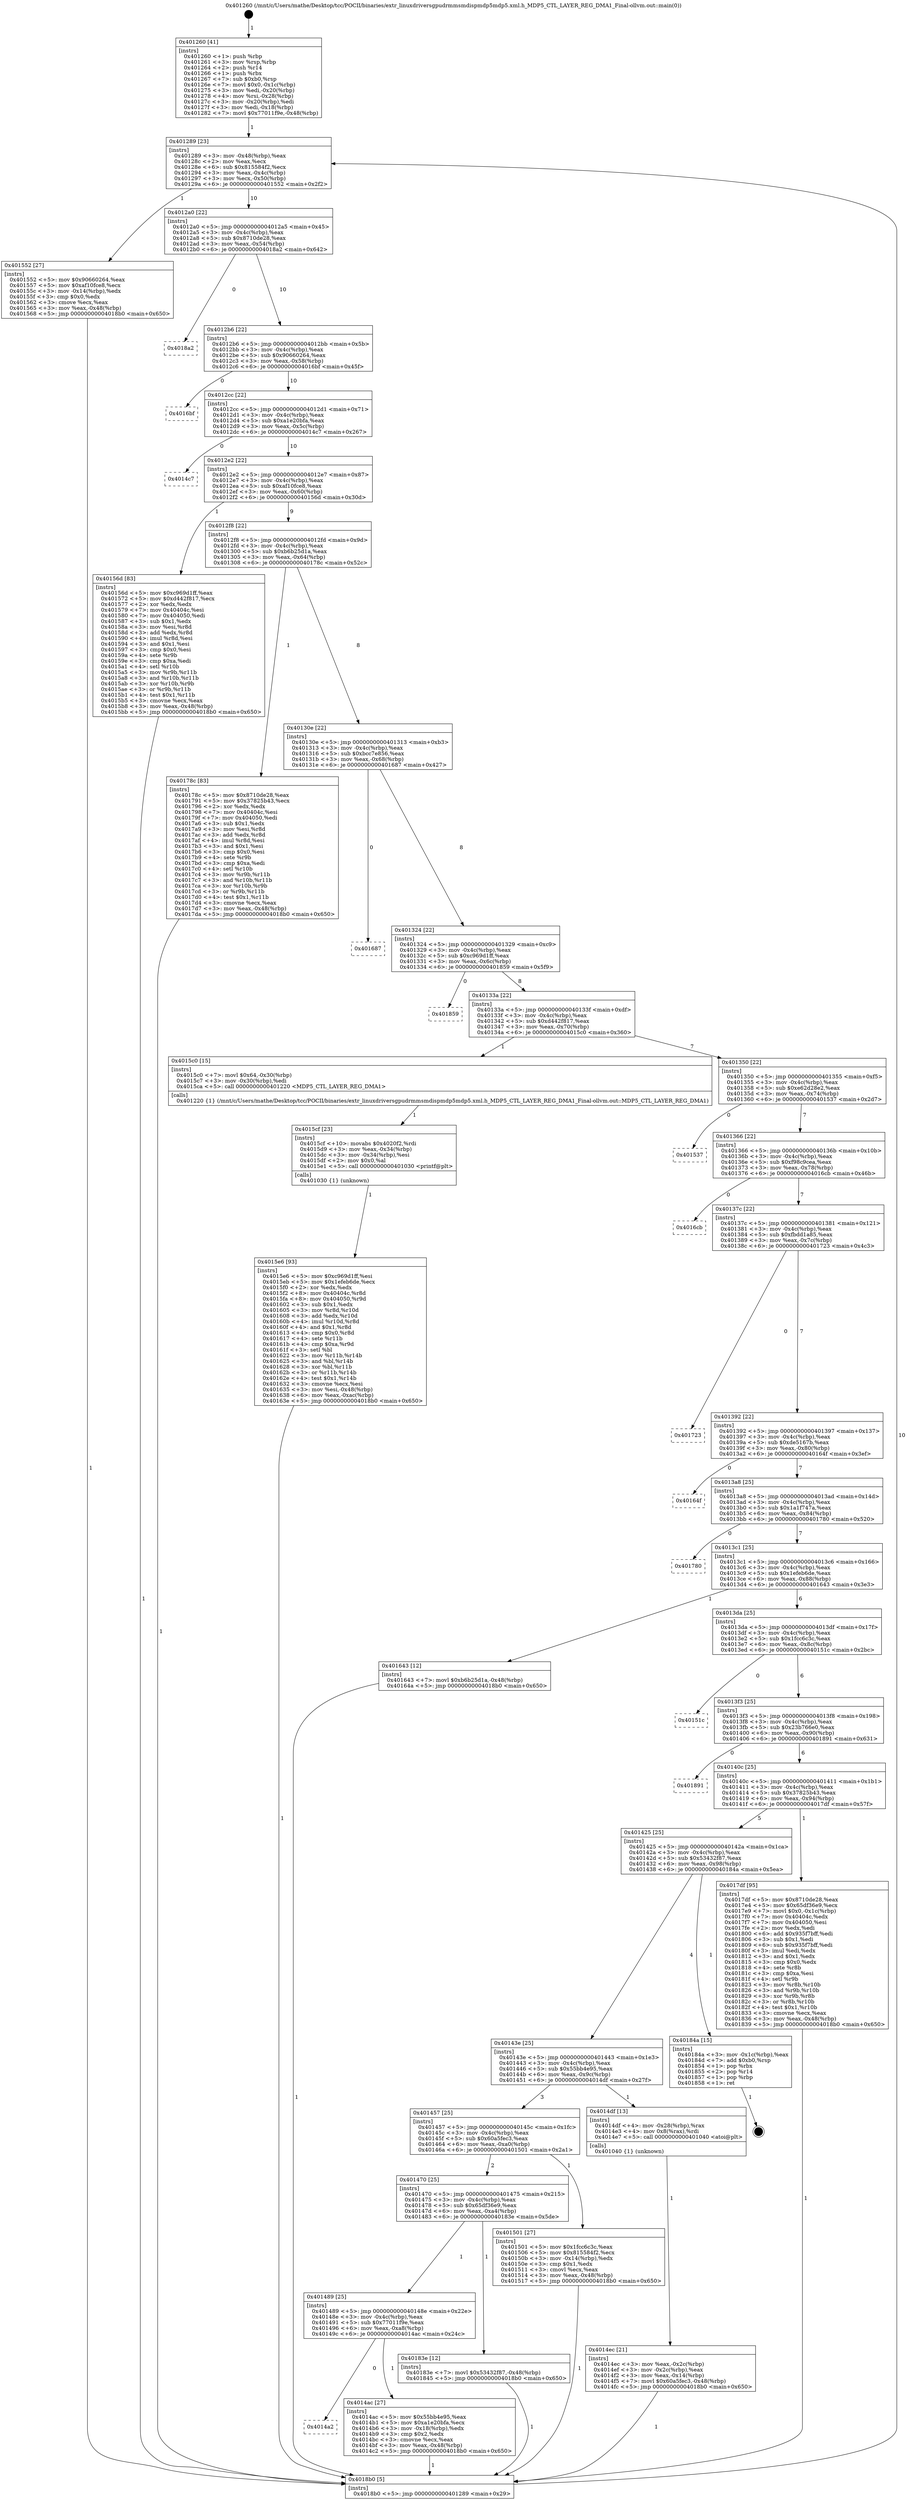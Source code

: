 digraph "0x401260" {
  label = "0x401260 (/mnt/c/Users/mathe/Desktop/tcc/POCII/binaries/extr_linuxdriversgpudrmmsmdispmdp5mdp5.xml.h_MDP5_CTL_LAYER_REG_DMA1_Final-ollvm.out::main(0))"
  labelloc = "t"
  node[shape=record]

  Entry [label="",width=0.3,height=0.3,shape=circle,fillcolor=black,style=filled]
  "0x401289" [label="{
     0x401289 [23]\l
     | [instrs]\l
     &nbsp;&nbsp;0x401289 \<+3\>: mov -0x48(%rbp),%eax\l
     &nbsp;&nbsp;0x40128c \<+2\>: mov %eax,%ecx\l
     &nbsp;&nbsp;0x40128e \<+6\>: sub $0x815584f2,%ecx\l
     &nbsp;&nbsp;0x401294 \<+3\>: mov %eax,-0x4c(%rbp)\l
     &nbsp;&nbsp;0x401297 \<+3\>: mov %ecx,-0x50(%rbp)\l
     &nbsp;&nbsp;0x40129a \<+6\>: je 0000000000401552 \<main+0x2f2\>\l
  }"]
  "0x401552" [label="{
     0x401552 [27]\l
     | [instrs]\l
     &nbsp;&nbsp;0x401552 \<+5\>: mov $0x90660264,%eax\l
     &nbsp;&nbsp;0x401557 \<+5\>: mov $0xaf10fce8,%ecx\l
     &nbsp;&nbsp;0x40155c \<+3\>: mov -0x14(%rbp),%edx\l
     &nbsp;&nbsp;0x40155f \<+3\>: cmp $0x0,%edx\l
     &nbsp;&nbsp;0x401562 \<+3\>: cmove %ecx,%eax\l
     &nbsp;&nbsp;0x401565 \<+3\>: mov %eax,-0x48(%rbp)\l
     &nbsp;&nbsp;0x401568 \<+5\>: jmp 00000000004018b0 \<main+0x650\>\l
  }"]
  "0x4012a0" [label="{
     0x4012a0 [22]\l
     | [instrs]\l
     &nbsp;&nbsp;0x4012a0 \<+5\>: jmp 00000000004012a5 \<main+0x45\>\l
     &nbsp;&nbsp;0x4012a5 \<+3\>: mov -0x4c(%rbp),%eax\l
     &nbsp;&nbsp;0x4012a8 \<+5\>: sub $0x8710de28,%eax\l
     &nbsp;&nbsp;0x4012ad \<+3\>: mov %eax,-0x54(%rbp)\l
     &nbsp;&nbsp;0x4012b0 \<+6\>: je 00000000004018a2 \<main+0x642\>\l
  }"]
  Exit [label="",width=0.3,height=0.3,shape=circle,fillcolor=black,style=filled,peripheries=2]
  "0x4018a2" [label="{
     0x4018a2\l
  }", style=dashed]
  "0x4012b6" [label="{
     0x4012b6 [22]\l
     | [instrs]\l
     &nbsp;&nbsp;0x4012b6 \<+5\>: jmp 00000000004012bb \<main+0x5b\>\l
     &nbsp;&nbsp;0x4012bb \<+3\>: mov -0x4c(%rbp),%eax\l
     &nbsp;&nbsp;0x4012be \<+5\>: sub $0x90660264,%eax\l
     &nbsp;&nbsp;0x4012c3 \<+3\>: mov %eax,-0x58(%rbp)\l
     &nbsp;&nbsp;0x4012c6 \<+6\>: je 00000000004016bf \<main+0x45f\>\l
  }"]
  "0x4015e6" [label="{
     0x4015e6 [93]\l
     | [instrs]\l
     &nbsp;&nbsp;0x4015e6 \<+5\>: mov $0xc969d1ff,%esi\l
     &nbsp;&nbsp;0x4015eb \<+5\>: mov $0x1efeb6de,%ecx\l
     &nbsp;&nbsp;0x4015f0 \<+2\>: xor %edx,%edx\l
     &nbsp;&nbsp;0x4015f2 \<+8\>: mov 0x40404c,%r8d\l
     &nbsp;&nbsp;0x4015fa \<+8\>: mov 0x404050,%r9d\l
     &nbsp;&nbsp;0x401602 \<+3\>: sub $0x1,%edx\l
     &nbsp;&nbsp;0x401605 \<+3\>: mov %r8d,%r10d\l
     &nbsp;&nbsp;0x401608 \<+3\>: add %edx,%r10d\l
     &nbsp;&nbsp;0x40160b \<+4\>: imul %r10d,%r8d\l
     &nbsp;&nbsp;0x40160f \<+4\>: and $0x1,%r8d\l
     &nbsp;&nbsp;0x401613 \<+4\>: cmp $0x0,%r8d\l
     &nbsp;&nbsp;0x401617 \<+4\>: sete %r11b\l
     &nbsp;&nbsp;0x40161b \<+4\>: cmp $0xa,%r9d\l
     &nbsp;&nbsp;0x40161f \<+3\>: setl %bl\l
     &nbsp;&nbsp;0x401622 \<+3\>: mov %r11b,%r14b\l
     &nbsp;&nbsp;0x401625 \<+3\>: and %bl,%r14b\l
     &nbsp;&nbsp;0x401628 \<+3\>: xor %bl,%r11b\l
     &nbsp;&nbsp;0x40162b \<+3\>: or %r11b,%r14b\l
     &nbsp;&nbsp;0x40162e \<+4\>: test $0x1,%r14b\l
     &nbsp;&nbsp;0x401632 \<+3\>: cmovne %ecx,%esi\l
     &nbsp;&nbsp;0x401635 \<+3\>: mov %esi,-0x48(%rbp)\l
     &nbsp;&nbsp;0x401638 \<+6\>: mov %eax,-0xac(%rbp)\l
     &nbsp;&nbsp;0x40163e \<+5\>: jmp 00000000004018b0 \<main+0x650\>\l
  }"]
  "0x4016bf" [label="{
     0x4016bf\l
  }", style=dashed]
  "0x4012cc" [label="{
     0x4012cc [22]\l
     | [instrs]\l
     &nbsp;&nbsp;0x4012cc \<+5\>: jmp 00000000004012d1 \<main+0x71\>\l
     &nbsp;&nbsp;0x4012d1 \<+3\>: mov -0x4c(%rbp),%eax\l
     &nbsp;&nbsp;0x4012d4 \<+5\>: sub $0xa1e20bfa,%eax\l
     &nbsp;&nbsp;0x4012d9 \<+3\>: mov %eax,-0x5c(%rbp)\l
     &nbsp;&nbsp;0x4012dc \<+6\>: je 00000000004014c7 \<main+0x267\>\l
  }"]
  "0x4015cf" [label="{
     0x4015cf [23]\l
     | [instrs]\l
     &nbsp;&nbsp;0x4015cf \<+10\>: movabs $0x4020f2,%rdi\l
     &nbsp;&nbsp;0x4015d9 \<+3\>: mov %eax,-0x34(%rbp)\l
     &nbsp;&nbsp;0x4015dc \<+3\>: mov -0x34(%rbp),%esi\l
     &nbsp;&nbsp;0x4015df \<+2\>: mov $0x0,%al\l
     &nbsp;&nbsp;0x4015e1 \<+5\>: call 0000000000401030 \<printf@plt\>\l
     | [calls]\l
     &nbsp;&nbsp;0x401030 \{1\} (unknown)\l
  }"]
  "0x4014c7" [label="{
     0x4014c7\l
  }", style=dashed]
  "0x4012e2" [label="{
     0x4012e2 [22]\l
     | [instrs]\l
     &nbsp;&nbsp;0x4012e2 \<+5\>: jmp 00000000004012e7 \<main+0x87\>\l
     &nbsp;&nbsp;0x4012e7 \<+3\>: mov -0x4c(%rbp),%eax\l
     &nbsp;&nbsp;0x4012ea \<+5\>: sub $0xaf10fce8,%eax\l
     &nbsp;&nbsp;0x4012ef \<+3\>: mov %eax,-0x60(%rbp)\l
     &nbsp;&nbsp;0x4012f2 \<+6\>: je 000000000040156d \<main+0x30d\>\l
  }"]
  "0x4014ec" [label="{
     0x4014ec [21]\l
     | [instrs]\l
     &nbsp;&nbsp;0x4014ec \<+3\>: mov %eax,-0x2c(%rbp)\l
     &nbsp;&nbsp;0x4014ef \<+3\>: mov -0x2c(%rbp),%eax\l
     &nbsp;&nbsp;0x4014f2 \<+3\>: mov %eax,-0x14(%rbp)\l
     &nbsp;&nbsp;0x4014f5 \<+7\>: movl $0x60a5fec3,-0x48(%rbp)\l
     &nbsp;&nbsp;0x4014fc \<+5\>: jmp 00000000004018b0 \<main+0x650\>\l
  }"]
  "0x40156d" [label="{
     0x40156d [83]\l
     | [instrs]\l
     &nbsp;&nbsp;0x40156d \<+5\>: mov $0xc969d1ff,%eax\l
     &nbsp;&nbsp;0x401572 \<+5\>: mov $0xd442f817,%ecx\l
     &nbsp;&nbsp;0x401577 \<+2\>: xor %edx,%edx\l
     &nbsp;&nbsp;0x401579 \<+7\>: mov 0x40404c,%esi\l
     &nbsp;&nbsp;0x401580 \<+7\>: mov 0x404050,%edi\l
     &nbsp;&nbsp;0x401587 \<+3\>: sub $0x1,%edx\l
     &nbsp;&nbsp;0x40158a \<+3\>: mov %esi,%r8d\l
     &nbsp;&nbsp;0x40158d \<+3\>: add %edx,%r8d\l
     &nbsp;&nbsp;0x401590 \<+4\>: imul %r8d,%esi\l
     &nbsp;&nbsp;0x401594 \<+3\>: and $0x1,%esi\l
     &nbsp;&nbsp;0x401597 \<+3\>: cmp $0x0,%esi\l
     &nbsp;&nbsp;0x40159a \<+4\>: sete %r9b\l
     &nbsp;&nbsp;0x40159e \<+3\>: cmp $0xa,%edi\l
     &nbsp;&nbsp;0x4015a1 \<+4\>: setl %r10b\l
     &nbsp;&nbsp;0x4015a5 \<+3\>: mov %r9b,%r11b\l
     &nbsp;&nbsp;0x4015a8 \<+3\>: and %r10b,%r11b\l
     &nbsp;&nbsp;0x4015ab \<+3\>: xor %r10b,%r9b\l
     &nbsp;&nbsp;0x4015ae \<+3\>: or %r9b,%r11b\l
     &nbsp;&nbsp;0x4015b1 \<+4\>: test $0x1,%r11b\l
     &nbsp;&nbsp;0x4015b5 \<+3\>: cmovne %ecx,%eax\l
     &nbsp;&nbsp;0x4015b8 \<+3\>: mov %eax,-0x48(%rbp)\l
     &nbsp;&nbsp;0x4015bb \<+5\>: jmp 00000000004018b0 \<main+0x650\>\l
  }"]
  "0x4012f8" [label="{
     0x4012f8 [22]\l
     | [instrs]\l
     &nbsp;&nbsp;0x4012f8 \<+5\>: jmp 00000000004012fd \<main+0x9d\>\l
     &nbsp;&nbsp;0x4012fd \<+3\>: mov -0x4c(%rbp),%eax\l
     &nbsp;&nbsp;0x401300 \<+5\>: sub $0xb6b25d1a,%eax\l
     &nbsp;&nbsp;0x401305 \<+3\>: mov %eax,-0x64(%rbp)\l
     &nbsp;&nbsp;0x401308 \<+6\>: je 000000000040178c \<main+0x52c\>\l
  }"]
  "0x401260" [label="{
     0x401260 [41]\l
     | [instrs]\l
     &nbsp;&nbsp;0x401260 \<+1\>: push %rbp\l
     &nbsp;&nbsp;0x401261 \<+3\>: mov %rsp,%rbp\l
     &nbsp;&nbsp;0x401264 \<+2\>: push %r14\l
     &nbsp;&nbsp;0x401266 \<+1\>: push %rbx\l
     &nbsp;&nbsp;0x401267 \<+7\>: sub $0xb0,%rsp\l
     &nbsp;&nbsp;0x40126e \<+7\>: movl $0x0,-0x1c(%rbp)\l
     &nbsp;&nbsp;0x401275 \<+3\>: mov %edi,-0x20(%rbp)\l
     &nbsp;&nbsp;0x401278 \<+4\>: mov %rsi,-0x28(%rbp)\l
     &nbsp;&nbsp;0x40127c \<+3\>: mov -0x20(%rbp),%edi\l
     &nbsp;&nbsp;0x40127f \<+3\>: mov %edi,-0x18(%rbp)\l
     &nbsp;&nbsp;0x401282 \<+7\>: movl $0x77011f9e,-0x48(%rbp)\l
  }"]
  "0x40178c" [label="{
     0x40178c [83]\l
     | [instrs]\l
     &nbsp;&nbsp;0x40178c \<+5\>: mov $0x8710de28,%eax\l
     &nbsp;&nbsp;0x401791 \<+5\>: mov $0x37825b43,%ecx\l
     &nbsp;&nbsp;0x401796 \<+2\>: xor %edx,%edx\l
     &nbsp;&nbsp;0x401798 \<+7\>: mov 0x40404c,%esi\l
     &nbsp;&nbsp;0x40179f \<+7\>: mov 0x404050,%edi\l
     &nbsp;&nbsp;0x4017a6 \<+3\>: sub $0x1,%edx\l
     &nbsp;&nbsp;0x4017a9 \<+3\>: mov %esi,%r8d\l
     &nbsp;&nbsp;0x4017ac \<+3\>: add %edx,%r8d\l
     &nbsp;&nbsp;0x4017af \<+4\>: imul %r8d,%esi\l
     &nbsp;&nbsp;0x4017b3 \<+3\>: and $0x1,%esi\l
     &nbsp;&nbsp;0x4017b6 \<+3\>: cmp $0x0,%esi\l
     &nbsp;&nbsp;0x4017b9 \<+4\>: sete %r9b\l
     &nbsp;&nbsp;0x4017bd \<+3\>: cmp $0xa,%edi\l
     &nbsp;&nbsp;0x4017c0 \<+4\>: setl %r10b\l
     &nbsp;&nbsp;0x4017c4 \<+3\>: mov %r9b,%r11b\l
     &nbsp;&nbsp;0x4017c7 \<+3\>: and %r10b,%r11b\l
     &nbsp;&nbsp;0x4017ca \<+3\>: xor %r10b,%r9b\l
     &nbsp;&nbsp;0x4017cd \<+3\>: or %r9b,%r11b\l
     &nbsp;&nbsp;0x4017d0 \<+4\>: test $0x1,%r11b\l
     &nbsp;&nbsp;0x4017d4 \<+3\>: cmovne %ecx,%eax\l
     &nbsp;&nbsp;0x4017d7 \<+3\>: mov %eax,-0x48(%rbp)\l
     &nbsp;&nbsp;0x4017da \<+5\>: jmp 00000000004018b0 \<main+0x650\>\l
  }"]
  "0x40130e" [label="{
     0x40130e [22]\l
     | [instrs]\l
     &nbsp;&nbsp;0x40130e \<+5\>: jmp 0000000000401313 \<main+0xb3\>\l
     &nbsp;&nbsp;0x401313 \<+3\>: mov -0x4c(%rbp),%eax\l
     &nbsp;&nbsp;0x401316 \<+5\>: sub $0xbcc7e856,%eax\l
     &nbsp;&nbsp;0x40131b \<+3\>: mov %eax,-0x68(%rbp)\l
     &nbsp;&nbsp;0x40131e \<+6\>: je 0000000000401687 \<main+0x427\>\l
  }"]
  "0x4018b0" [label="{
     0x4018b0 [5]\l
     | [instrs]\l
     &nbsp;&nbsp;0x4018b0 \<+5\>: jmp 0000000000401289 \<main+0x29\>\l
  }"]
  "0x401687" [label="{
     0x401687\l
  }", style=dashed]
  "0x401324" [label="{
     0x401324 [22]\l
     | [instrs]\l
     &nbsp;&nbsp;0x401324 \<+5\>: jmp 0000000000401329 \<main+0xc9\>\l
     &nbsp;&nbsp;0x401329 \<+3\>: mov -0x4c(%rbp),%eax\l
     &nbsp;&nbsp;0x40132c \<+5\>: sub $0xc969d1ff,%eax\l
     &nbsp;&nbsp;0x401331 \<+3\>: mov %eax,-0x6c(%rbp)\l
     &nbsp;&nbsp;0x401334 \<+6\>: je 0000000000401859 \<main+0x5f9\>\l
  }"]
  "0x4014a2" [label="{
     0x4014a2\l
  }", style=dashed]
  "0x401859" [label="{
     0x401859\l
  }", style=dashed]
  "0x40133a" [label="{
     0x40133a [22]\l
     | [instrs]\l
     &nbsp;&nbsp;0x40133a \<+5\>: jmp 000000000040133f \<main+0xdf\>\l
     &nbsp;&nbsp;0x40133f \<+3\>: mov -0x4c(%rbp),%eax\l
     &nbsp;&nbsp;0x401342 \<+5\>: sub $0xd442f817,%eax\l
     &nbsp;&nbsp;0x401347 \<+3\>: mov %eax,-0x70(%rbp)\l
     &nbsp;&nbsp;0x40134a \<+6\>: je 00000000004015c0 \<main+0x360\>\l
  }"]
  "0x4014ac" [label="{
     0x4014ac [27]\l
     | [instrs]\l
     &nbsp;&nbsp;0x4014ac \<+5\>: mov $0x55bb4e95,%eax\l
     &nbsp;&nbsp;0x4014b1 \<+5\>: mov $0xa1e20bfa,%ecx\l
     &nbsp;&nbsp;0x4014b6 \<+3\>: mov -0x18(%rbp),%edx\l
     &nbsp;&nbsp;0x4014b9 \<+3\>: cmp $0x2,%edx\l
     &nbsp;&nbsp;0x4014bc \<+3\>: cmovne %ecx,%eax\l
     &nbsp;&nbsp;0x4014bf \<+3\>: mov %eax,-0x48(%rbp)\l
     &nbsp;&nbsp;0x4014c2 \<+5\>: jmp 00000000004018b0 \<main+0x650\>\l
  }"]
  "0x4015c0" [label="{
     0x4015c0 [15]\l
     | [instrs]\l
     &nbsp;&nbsp;0x4015c0 \<+7\>: movl $0x64,-0x30(%rbp)\l
     &nbsp;&nbsp;0x4015c7 \<+3\>: mov -0x30(%rbp),%edi\l
     &nbsp;&nbsp;0x4015ca \<+5\>: call 0000000000401220 \<MDP5_CTL_LAYER_REG_DMA1\>\l
     | [calls]\l
     &nbsp;&nbsp;0x401220 \{1\} (/mnt/c/Users/mathe/Desktop/tcc/POCII/binaries/extr_linuxdriversgpudrmmsmdispmdp5mdp5.xml.h_MDP5_CTL_LAYER_REG_DMA1_Final-ollvm.out::MDP5_CTL_LAYER_REG_DMA1)\l
  }"]
  "0x401350" [label="{
     0x401350 [22]\l
     | [instrs]\l
     &nbsp;&nbsp;0x401350 \<+5\>: jmp 0000000000401355 \<main+0xf5\>\l
     &nbsp;&nbsp;0x401355 \<+3\>: mov -0x4c(%rbp),%eax\l
     &nbsp;&nbsp;0x401358 \<+5\>: sub $0xe62d28e2,%eax\l
     &nbsp;&nbsp;0x40135d \<+3\>: mov %eax,-0x74(%rbp)\l
     &nbsp;&nbsp;0x401360 \<+6\>: je 0000000000401537 \<main+0x2d7\>\l
  }"]
  "0x401489" [label="{
     0x401489 [25]\l
     | [instrs]\l
     &nbsp;&nbsp;0x401489 \<+5\>: jmp 000000000040148e \<main+0x22e\>\l
     &nbsp;&nbsp;0x40148e \<+3\>: mov -0x4c(%rbp),%eax\l
     &nbsp;&nbsp;0x401491 \<+5\>: sub $0x77011f9e,%eax\l
     &nbsp;&nbsp;0x401496 \<+6\>: mov %eax,-0xa8(%rbp)\l
     &nbsp;&nbsp;0x40149c \<+6\>: je 00000000004014ac \<main+0x24c\>\l
  }"]
  "0x401537" [label="{
     0x401537\l
  }", style=dashed]
  "0x401366" [label="{
     0x401366 [22]\l
     | [instrs]\l
     &nbsp;&nbsp;0x401366 \<+5\>: jmp 000000000040136b \<main+0x10b\>\l
     &nbsp;&nbsp;0x40136b \<+3\>: mov -0x4c(%rbp),%eax\l
     &nbsp;&nbsp;0x40136e \<+5\>: sub $0xf98c9cea,%eax\l
     &nbsp;&nbsp;0x401373 \<+3\>: mov %eax,-0x78(%rbp)\l
     &nbsp;&nbsp;0x401376 \<+6\>: je 00000000004016cb \<main+0x46b\>\l
  }"]
  "0x40183e" [label="{
     0x40183e [12]\l
     | [instrs]\l
     &nbsp;&nbsp;0x40183e \<+7\>: movl $0x53432f87,-0x48(%rbp)\l
     &nbsp;&nbsp;0x401845 \<+5\>: jmp 00000000004018b0 \<main+0x650\>\l
  }"]
  "0x4016cb" [label="{
     0x4016cb\l
  }", style=dashed]
  "0x40137c" [label="{
     0x40137c [22]\l
     | [instrs]\l
     &nbsp;&nbsp;0x40137c \<+5\>: jmp 0000000000401381 \<main+0x121\>\l
     &nbsp;&nbsp;0x401381 \<+3\>: mov -0x4c(%rbp),%eax\l
     &nbsp;&nbsp;0x401384 \<+5\>: sub $0xfbdd1a85,%eax\l
     &nbsp;&nbsp;0x401389 \<+3\>: mov %eax,-0x7c(%rbp)\l
     &nbsp;&nbsp;0x40138c \<+6\>: je 0000000000401723 \<main+0x4c3\>\l
  }"]
  "0x401470" [label="{
     0x401470 [25]\l
     | [instrs]\l
     &nbsp;&nbsp;0x401470 \<+5\>: jmp 0000000000401475 \<main+0x215\>\l
     &nbsp;&nbsp;0x401475 \<+3\>: mov -0x4c(%rbp),%eax\l
     &nbsp;&nbsp;0x401478 \<+5\>: sub $0x65df36e9,%eax\l
     &nbsp;&nbsp;0x40147d \<+6\>: mov %eax,-0xa4(%rbp)\l
     &nbsp;&nbsp;0x401483 \<+6\>: je 000000000040183e \<main+0x5de\>\l
  }"]
  "0x401723" [label="{
     0x401723\l
  }", style=dashed]
  "0x401392" [label="{
     0x401392 [22]\l
     | [instrs]\l
     &nbsp;&nbsp;0x401392 \<+5\>: jmp 0000000000401397 \<main+0x137\>\l
     &nbsp;&nbsp;0x401397 \<+3\>: mov -0x4c(%rbp),%eax\l
     &nbsp;&nbsp;0x40139a \<+5\>: sub $0xde5167b,%eax\l
     &nbsp;&nbsp;0x40139f \<+3\>: mov %eax,-0x80(%rbp)\l
     &nbsp;&nbsp;0x4013a2 \<+6\>: je 000000000040164f \<main+0x3ef\>\l
  }"]
  "0x401501" [label="{
     0x401501 [27]\l
     | [instrs]\l
     &nbsp;&nbsp;0x401501 \<+5\>: mov $0x1fcc6c3c,%eax\l
     &nbsp;&nbsp;0x401506 \<+5\>: mov $0x815584f2,%ecx\l
     &nbsp;&nbsp;0x40150b \<+3\>: mov -0x14(%rbp),%edx\l
     &nbsp;&nbsp;0x40150e \<+3\>: cmp $0x1,%edx\l
     &nbsp;&nbsp;0x401511 \<+3\>: cmovl %ecx,%eax\l
     &nbsp;&nbsp;0x401514 \<+3\>: mov %eax,-0x48(%rbp)\l
     &nbsp;&nbsp;0x401517 \<+5\>: jmp 00000000004018b0 \<main+0x650\>\l
  }"]
  "0x40164f" [label="{
     0x40164f\l
  }", style=dashed]
  "0x4013a8" [label="{
     0x4013a8 [25]\l
     | [instrs]\l
     &nbsp;&nbsp;0x4013a8 \<+5\>: jmp 00000000004013ad \<main+0x14d\>\l
     &nbsp;&nbsp;0x4013ad \<+3\>: mov -0x4c(%rbp),%eax\l
     &nbsp;&nbsp;0x4013b0 \<+5\>: sub $0x1a1f747a,%eax\l
     &nbsp;&nbsp;0x4013b5 \<+6\>: mov %eax,-0x84(%rbp)\l
     &nbsp;&nbsp;0x4013bb \<+6\>: je 0000000000401780 \<main+0x520\>\l
  }"]
  "0x401457" [label="{
     0x401457 [25]\l
     | [instrs]\l
     &nbsp;&nbsp;0x401457 \<+5\>: jmp 000000000040145c \<main+0x1fc\>\l
     &nbsp;&nbsp;0x40145c \<+3\>: mov -0x4c(%rbp),%eax\l
     &nbsp;&nbsp;0x40145f \<+5\>: sub $0x60a5fec3,%eax\l
     &nbsp;&nbsp;0x401464 \<+6\>: mov %eax,-0xa0(%rbp)\l
     &nbsp;&nbsp;0x40146a \<+6\>: je 0000000000401501 \<main+0x2a1\>\l
  }"]
  "0x401780" [label="{
     0x401780\l
  }", style=dashed]
  "0x4013c1" [label="{
     0x4013c1 [25]\l
     | [instrs]\l
     &nbsp;&nbsp;0x4013c1 \<+5\>: jmp 00000000004013c6 \<main+0x166\>\l
     &nbsp;&nbsp;0x4013c6 \<+3\>: mov -0x4c(%rbp),%eax\l
     &nbsp;&nbsp;0x4013c9 \<+5\>: sub $0x1efeb6de,%eax\l
     &nbsp;&nbsp;0x4013ce \<+6\>: mov %eax,-0x88(%rbp)\l
     &nbsp;&nbsp;0x4013d4 \<+6\>: je 0000000000401643 \<main+0x3e3\>\l
  }"]
  "0x4014df" [label="{
     0x4014df [13]\l
     | [instrs]\l
     &nbsp;&nbsp;0x4014df \<+4\>: mov -0x28(%rbp),%rax\l
     &nbsp;&nbsp;0x4014e3 \<+4\>: mov 0x8(%rax),%rdi\l
     &nbsp;&nbsp;0x4014e7 \<+5\>: call 0000000000401040 \<atoi@plt\>\l
     | [calls]\l
     &nbsp;&nbsp;0x401040 \{1\} (unknown)\l
  }"]
  "0x401643" [label="{
     0x401643 [12]\l
     | [instrs]\l
     &nbsp;&nbsp;0x401643 \<+7\>: movl $0xb6b25d1a,-0x48(%rbp)\l
     &nbsp;&nbsp;0x40164a \<+5\>: jmp 00000000004018b0 \<main+0x650\>\l
  }"]
  "0x4013da" [label="{
     0x4013da [25]\l
     | [instrs]\l
     &nbsp;&nbsp;0x4013da \<+5\>: jmp 00000000004013df \<main+0x17f\>\l
     &nbsp;&nbsp;0x4013df \<+3\>: mov -0x4c(%rbp),%eax\l
     &nbsp;&nbsp;0x4013e2 \<+5\>: sub $0x1fcc6c3c,%eax\l
     &nbsp;&nbsp;0x4013e7 \<+6\>: mov %eax,-0x8c(%rbp)\l
     &nbsp;&nbsp;0x4013ed \<+6\>: je 000000000040151c \<main+0x2bc\>\l
  }"]
  "0x40143e" [label="{
     0x40143e [25]\l
     | [instrs]\l
     &nbsp;&nbsp;0x40143e \<+5\>: jmp 0000000000401443 \<main+0x1e3\>\l
     &nbsp;&nbsp;0x401443 \<+3\>: mov -0x4c(%rbp),%eax\l
     &nbsp;&nbsp;0x401446 \<+5\>: sub $0x55bb4e95,%eax\l
     &nbsp;&nbsp;0x40144b \<+6\>: mov %eax,-0x9c(%rbp)\l
     &nbsp;&nbsp;0x401451 \<+6\>: je 00000000004014df \<main+0x27f\>\l
  }"]
  "0x40151c" [label="{
     0x40151c\l
  }", style=dashed]
  "0x4013f3" [label="{
     0x4013f3 [25]\l
     | [instrs]\l
     &nbsp;&nbsp;0x4013f3 \<+5\>: jmp 00000000004013f8 \<main+0x198\>\l
     &nbsp;&nbsp;0x4013f8 \<+3\>: mov -0x4c(%rbp),%eax\l
     &nbsp;&nbsp;0x4013fb \<+5\>: sub $0x23b766e0,%eax\l
     &nbsp;&nbsp;0x401400 \<+6\>: mov %eax,-0x90(%rbp)\l
     &nbsp;&nbsp;0x401406 \<+6\>: je 0000000000401891 \<main+0x631\>\l
  }"]
  "0x40184a" [label="{
     0x40184a [15]\l
     | [instrs]\l
     &nbsp;&nbsp;0x40184a \<+3\>: mov -0x1c(%rbp),%eax\l
     &nbsp;&nbsp;0x40184d \<+7\>: add $0xb0,%rsp\l
     &nbsp;&nbsp;0x401854 \<+1\>: pop %rbx\l
     &nbsp;&nbsp;0x401855 \<+2\>: pop %r14\l
     &nbsp;&nbsp;0x401857 \<+1\>: pop %rbp\l
     &nbsp;&nbsp;0x401858 \<+1\>: ret\l
  }"]
  "0x401891" [label="{
     0x401891\l
  }", style=dashed]
  "0x40140c" [label="{
     0x40140c [25]\l
     | [instrs]\l
     &nbsp;&nbsp;0x40140c \<+5\>: jmp 0000000000401411 \<main+0x1b1\>\l
     &nbsp;&nbsp;0x401411 \<+3\>: mov -0x4c(%rbp),%eax\l
     &nbsp;&nbsp;0x401414 \<+5\>: sub $0x37825b43,%eax\l
     &nbsp;&nbsp;0x401419 \<+6\>: mov %eax,-0x94(%rbp)\l
     &nbsp;&nbsp;0x40141f \<+6\>: je 00000000004017df \<main+0x57f\>\l
  }"]
  "0x401425" [label="{
     0x401425 [25]\l
     | [instrs]\l
     &nbsp;&nbsp;0x401425 \<+5\>: jmp 000000000040142a \<main+0x1ca\>\l
     &nbsp;&nbsp;0x40142a \<+3\>: mov -0x4c(%rbp),%eax\l
     &nbsp;&nbsp;0x40142d \<+5\>: sub $0x53432f87,%eax\l
     &nbsp;&nbsp;0x401432 \<+6\>: mov %eax,-0x98(%rbp)\l
     &nbsp;&nbsp;0x401438 \<+6\>: je 000000000040184a \<main+0x5ea\>\l
  }"]
  "0x4017df" [label="{
     0x4017df [95]\l
     | [instrs]\l
     &nbsp;&nbsp;0x4017df \<+5\>: mov $0x8710de28,%eax\l
     &nbsp;&nbsp;0x4017e4 \<+5\>: mov $0x65df36e9,%ecx\l
     &nbsp;&nbsp;0x4017e9 \<+7\>: movl $0x0,-0x1c(%rbp)\l
     &nbsp;&nbsp;0x4017f0 \<+7\>: mov 0x40404c,%edx\l
     &nbsp;&nbsp;0x4017f7 \<+7\>: mov 0x404050,%esi\l
     &nbsp;&nbsp;0x4017fe \<+2\>: mov %edx,%edi\l
     &nbsp;&nbsp;0x401800 \<+6\>: add $0x935f7bff,%edi\l
     &nbsp;&nbsp;0x401806 \<+3\>: sub $0x1,%edi\l
     &nbsp;&nbsp;0x401809 \<+6\>: sub $0x935f7bff,%edi\l
     &nbsp;&nbsp;0x40180f \<+3\>: imul %edi,%edx\l
     &nbsp;&nbsp;0x401812 \<+3\>: and $0x1,%edx\l
     &nbsp;&nbsp;0x401815 \<+3\>: cmp $0x0,%edx\l
     &nbsp;&nbsp;0x401818 \<+4\>: sete %r8b\l
     &nbsp;&nbsp;0x40181c \<+3\>: cmp $0xa,%esi\l
     &nbsp;&nbsp;0x40181f \<+4\>: setl %r9b\l
     &nbsp;&nbsp;0x401823 \<+3\>: mov %r8b,%r10b\l
     &nbsp;&nbsp;0x401826 \<+3\>: and %r9b,%r10b\l
     &nbsp;&nbsp;0x401829 \<+3\>: xor %r9b,%r8b\l
     &nbsp;&nbsp;0x40182c \<+3\>: or %r8b,%r10b\l
     &nbsp;&nbsp;0x40182f \<+4\>: test $0x1,%r10b\l
     &nbsp;&nbsp;0x401833 \<+3\>: cmovne %ecx,%eax\l
     &nbsp;&nbsp;0x401836 \<+3\>: mov %eax,-0x48(%rbp)\l
     &nbsp;&nbsp;0x401839 \<+5\>: jmp 00000000004018b0 \<main+0x650\>\l
  }"]
  Entry -> "0x401260" [label=" 1"]
  "0x401289" -> "0x401552" [label=" 1"]
  "0x401289" -> "0x4012a0" [label=" 10"]
  "0x40184a" -> Exit [label=" 1"]
  "0x4012a0" -> "0x4018a2" [label=" 0"]
  "0x4012a0" -> "0x4012b6" [label=" 10"]
  "0x40183e" -> "0x4018b0" [label=" 1"]
  "0x4012b6" -> "0x4016bf" [label=" 0"]
  "0x4012b6" -> "0x4012cc" [label=" 10"]
  "0x4017df" -> "0x4018b0" [label=" 1"]
  "0x4012cc" -> "0x4014c7" [label=" 0"]
  "0x4012cc" -> "0x4012e2" [label=" 10"]
  "0x40178c" -> "0x4018b0" [label=" 1"]
  "0x4012e2" -> "0x40156d" [label=" 1"]
  "0x4012e2" -> "0x4012f8" [label=" 9"]
  "0x401643" -> "0x4018b0" [label=" 1"]
  "0x4012f8" -> "0x40178c" [label=" 1"]
  "0x4012f8" -> "0x40130e" [label=" 8"]
  "0x4015e6" -> "0x4018b0" [label=" 1"]
  "0x40130e" -> "0x401687" [label=" 0"]
  "0x40130e" -> "0x401324" [label=" 8"]
  "0x4015cf" -> "0x4015e6" [label=" 1"]
  "0x401324" -> "0x401859" [label=" 0"]
  "0x401324" -> "0x40133a" [label=" 8"]
  "0x4015c0" -> "0x4015cf" [label=" 1"]
  "0x40133a" -> "0x4015c0" [label=" 1"]
  "0x40133a" -> "0x401350" [label=" 7"]
  "0x40156d" -> "0x4018b0" [label=" 1"]
  "0x401350" -> "0x401537" [label=" 0"]
  "0x401350" -> "0x401366" [label=" 7"]
  "0x401501" -> "0x4018b0" [label=" 1"]
  "0x401366" -> "0x4016cb" [label=" 0"]
  "0x401366" -> "0x40137c" [label=" 7"]
  "0x4014ec" -> "0x4018b0" [label=" 1"]
  "0x40137c" -> "0x401723" [label=" 0"]
  "0x40137c" -> "0x401392" [label=" 7"]
  "0x4018b0" -> "0x401289" [label=" 10"]
  "0x401392" -> "0x40164f" [label=" 0"]
  "0x401392" -> "0x4013a8" [label=" 7"]
  "0x401260" -> "0x401289" [label=" 1"]
  "0x4013a8" -> "0x401780" [label=" 0"]
  "0x4013a8" -> "0x4013c1" [label=" 7"]
  "0x401489" -> "0x4014a2" [label=" 0"]
  "0x4013c1" -> "0x401643" [label=" 1"]
  "0x4013c1" -> "0x4013da" [label=" 6"]
  "0x401489" -> "0x4014ac" [label=" 1"]
  "0x4013da" -> "0x40151c" [label=" 0"]
  "0x4013da" -> "0x4013f3" [label=" 6"]
  "0x401470" -> "0x401489" [label=" 1"]
  "0x4013f3" -> "0x401891" [label=" 0"]
  "0x4013f3" -> "0x40140c" [label=" 6"]
  "0x401470" -> "0x40183e" [label=" 1"]
  "0x40140c" -> "0x4017df" [label=" 1"]
  "0x40140c" -> "0x401425" [label=" 5"]
  "0x4014df" -> "0x4014ec" [label=" 1"]
  "0x401425" -> "0x40184a" [label=" 1"]
  "0x401425" -> "0x40143e" [label=" 4"]
  "0x401552" -> "0x4018b0" [label=" 1"]
  "0x40143e" -> "0x4014df" [label=" 1"]
  "0x40143e" -> "0x401457" [label=" 3"]
  "0x4014ac" -> "0x4018b0" [label=" 1"]
  "0x401457" -> "0x401501" [label=" 1"]
  "0x401457" -> "0x401470" [label=" 2"]
}
